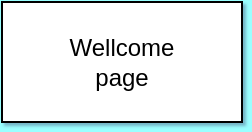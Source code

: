<mxfile>
    <diagram id="BTSn7bornyXSSctGmsCW" name="Page-1">
        <mxGraphModel dx="652" dy="344" grid="0" gridSize="10" guides="1" tooltips="1" connect="1" arrows="1" fold="1" page="1" pageScale="1" pageWidth="850" pageHeight="1100" background="#99FFFF" math="0" shadow="1">
            <root>
                <mxCell id="0"/>
                <mxCell id="1" parent="0"/>
                <mxCell id="2" value="" style="rounded=0;whiteSpace=wrap;html=1;" parent="1" vertex="1">
                    <mxGeometry x="270" y="50" width="120" height="60" as="geometry"/>
                </mxCell>
                <mxCell id="3" value="Wellcome page" style="text;html=1;strokeColor=none;fillColor=default;align=center;verticalAlign=middle;whiteSpace=wrap;rounded=0;" parent="1" vertex="1">
                    <mxGeometry x="300" y="65" width="60" height="30" as="geometry"/>
                </mxCell>
            </root>
        </mxGraphModel>
    </diagram>
</mxfile>